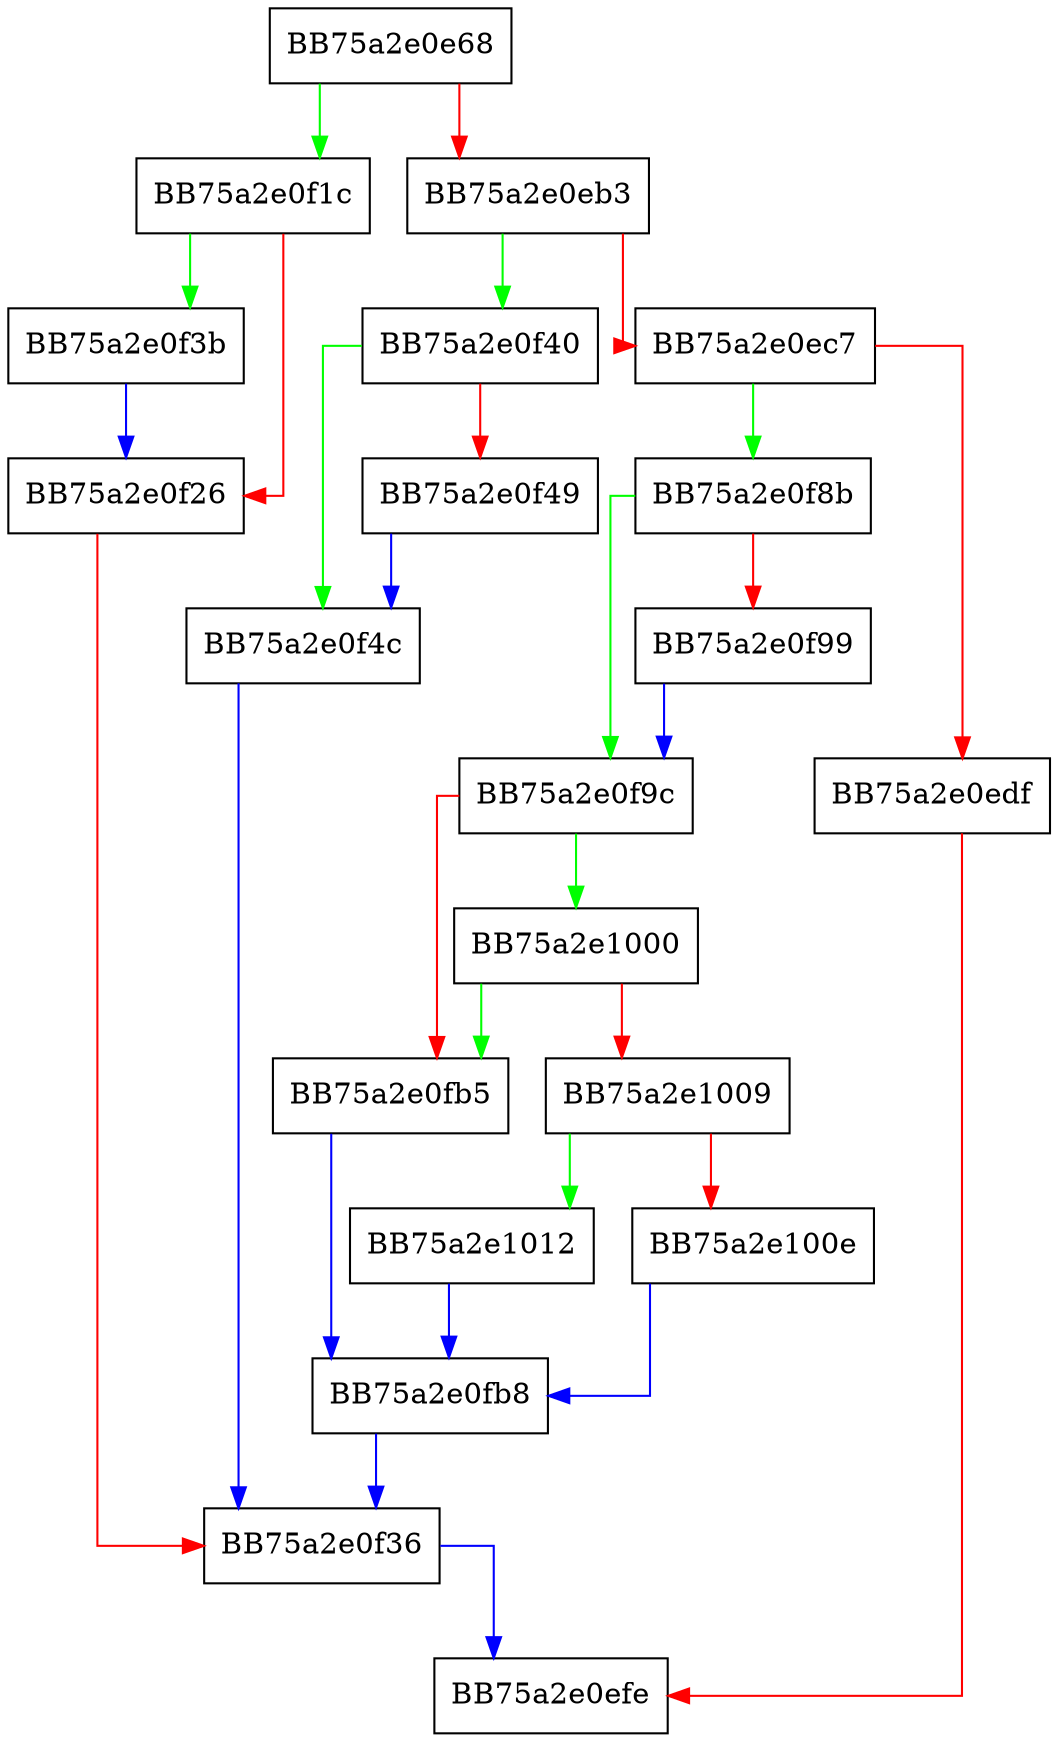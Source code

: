 digraph replace {
  node [shape="box"];
  graph [splines=ortho];
  BB75a2e0e68 -> BB75a2e0f1c [color="green"];
  BB75a2e0e68 -> BB75a2e0eb3 [color="red"];
  BB75a2e0eb3 -> BB75a2e0f40 [color="green"];
  BB75a2e0eb3 -> BB75a2e0ec7 [color="red"];
  BB75a2e0ec7 -> BB75a2e0f8b [color="green"];
  BB75a2e0ec7 -> BB75a2e0edf [color="red"];
  BB75a2e0edf -> BB75a2e0efe [color="red"];
  BB75a2e0f1c -> BB75a2e0f3b [color="green"];
  BB75a2e0f1c -> BB75a2e0f26 [color="red"];
  BB75a2e0f26 -> BB75a2e0f36 [color="red"];
  BB75a2e0f36 -> BB75a2e0efe [color="blue"];
  BB75a2e0f3b -> BB75a2e0f26 [color="blue"];
  BB75a2e0f40 -> BB75a2e0f4c [color="green"];
  BB75a2e0f40 -> BB75a2e0f49 [color="red"];
  BB75a2e0f49 -> BB75a2e0f4c [color="blue"];
  BB75a2e0f4c -> BB75a2e0f36 [color="blue"];
  BB75a2e0f8b -> BB75a2e0f9c [color="green"];
  BB75a2e0f8b -> BB75a2e0f99 [color="red"];
  BB75a2e0f99 -> BB75a2e0f9c [color="blue"];
  BB75a2e0f9c -> BB75a2e1000 [color="green"];
  BB75a2e0f9c -> BB75a2e0fb5 [color="red"];
  BB75a2e0fb5 -> BB75a2e0fb8 [color="blue"];
  BB75a2e0fb8 -> BB75a2e0f36 [color="blue"];
  BB75a2e1000 -> BB75a2e0fb5 [color="green"];
  BB75a2e1000 -> BB75a2e1009 [color="red"];
  BB75a2e1009 -> BB75a2e1012 [color="green"];
  BB75a2e1009 -> BB75a2e100e [color="red"];
  BB75a2e100e -> BB75a2e0fb8 [color="blue"];
  BB75a2e1012 -> BB75a2e0fb8 [color="blue"];
}